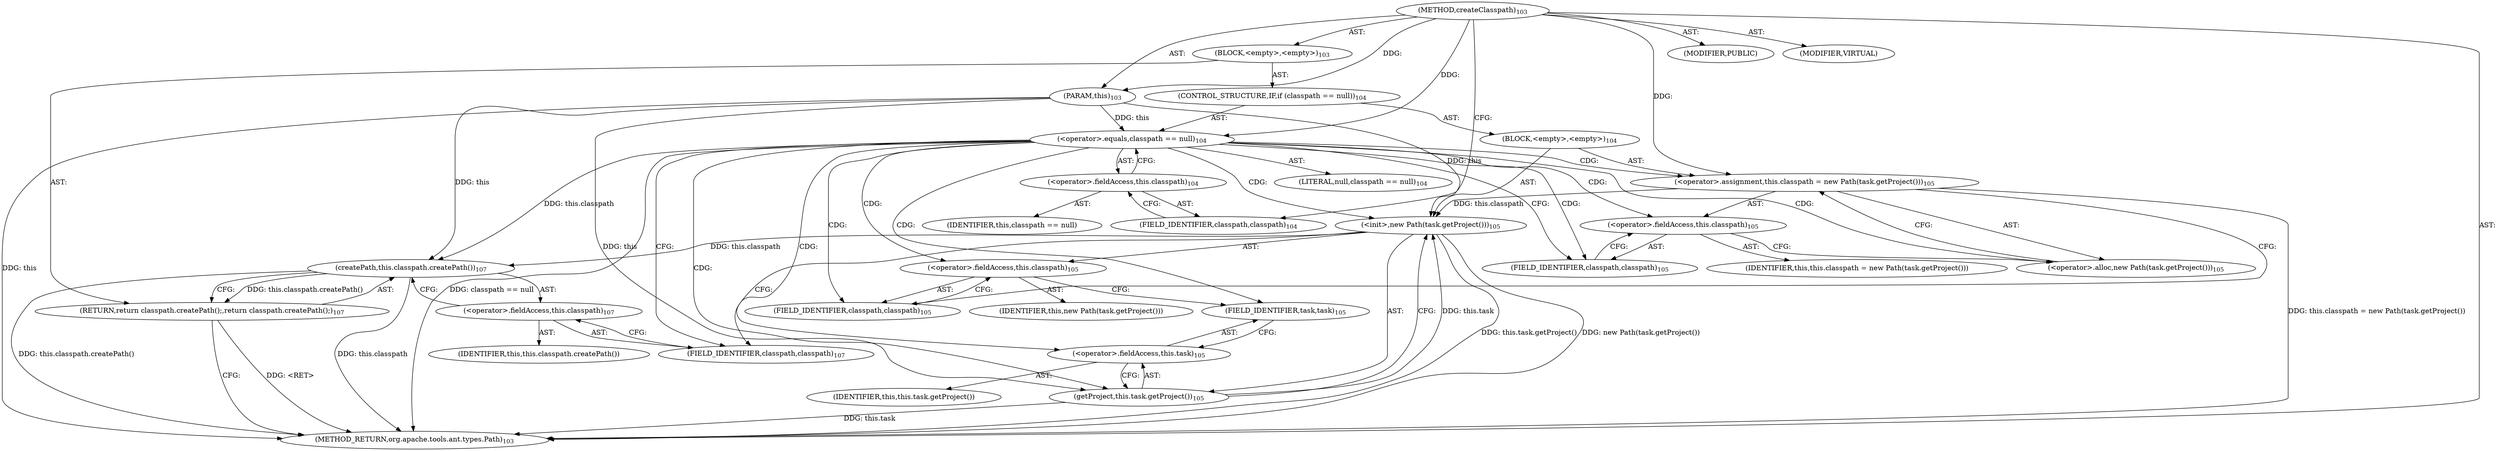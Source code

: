 digraph "createClasspath" {  
"111669149696" [label = <(METHOD,createClasspath)<SUB>103</SUB>> ]
"115964116998" [label = <(PARAM,this)<SUB>103</SUB>> ]
"25769803776" [label = <(BLOCK,&lt;empty&gt;,&lt;empty&gt;)<SUB>103</SUB>> ]
"47244640256" [label = <(CONTROL_STRUCTURE,IF,if (classpath == null))<SUB>104</SUB>> ]
"30064771072" [label = <(&lt;operator&gt;.equals,classpath == null)<SUB>104</SUB>> ]
"30064771073" [label = <(&lt;operator&gt;.fieldAccess,this.classpath)<SUB>104</SUB>> ]
"68719476742" [label = <(IDENTIFIER,this,classpath == null)> ]
"55834574848" [label = <(FIELD_IDENTIFIER,classpath,classpath)<SUB>104</SUB>> ]
"90194313216" [label = <(LITERAL,null,classpath == null)<SUB>104</SUB>> ]
"25769803777" [label = <(BLOCK,&lt;empty&gt;,&lt;empty&gt;)<SUB>104</SUB>> ]
"30064771074" [label = <(&lt;operator&gt;.assignment,this.classpath = new Path(task.getProject()))<SUB>105</SUB>> ]
"30064771075" [label = <(&lt;operator&gt;.fieldAccess,this.classpath)<SUB>105</SUB>> ]
"68719476743" [label = <(IDENTIFIER,this,this.classpath = new Path(task.getProject()))> ]
"55834574849" [label = <(FIELD_IDENTIFIER,classpath,classpath)<SUB>105</SUB>> ]
"30064771076" [label = <(&lt;operator&gt;.alloc,new Path(task.getProject()))<SUB>105</SUB>> ]
"30064771077" [label = <(&lt;init&gt;,new Path(task.getProject()))<SUB>105</SUB>> ]
"30064771078" [label = <(&lt;operator&gt;.fieldAccess,this.classpath)<SUB>105</SUB>> ]
"68719476744" [label = <(IDENTIFIER,this,new Path(task.getProject()))> ]
"55834574850" [label = <(FIELD_IDENTIFIER,classpath,classpath)<SUB>105</SUB>> ]
"30064771079" [label = <(getProject,this.task.getProject())<SUB>105</SUB>> ]
"30064771080" [label = <(&lt;operator&gt;.fieldAccess,this.task)<SUB>105</SUB>> ]
"68719476745" [label = <(IDENTIFIER,this,this.task.getProject())> ]
"55834574851" [label = <(FIELD_IDENTIFIER,task,task)<SUB>105</SUB>> ]
"146028888064" [label = <(RETURN,return classpath.createPath();,return classpath.createPath();)<SUB>107</SUB>> ]
"30064771081" [label = <(createPath,this.classpath.createPath())<SUB>107</SUB>> ]
"30064771082" [label = <(&lt;operator&gt;.fieldAccess,this.classpath)<SUB>107</SUB>> ]
"68719476746" [label = <(IDENTIFIER,this,this.classpath.createPath())> ]
"55834574852" [label = <(FIELD_IDENTIFIER,classpath,classpath)<SUB>107</SUB>> ]
"133143986181" [label = <(MODIFIER,PUBLIC)> ]
"133143986182" [label = <(MODIFIER,VIRTUAL)> ]
"128849018880" [label = <(METHOD_RETURN,org.apache.tools.ant.types.Path)<SUB>103</SUB>> ]
  "111669149696" -> "115964116998"  [ label = "AST: "] 
  "111669149696" -> "25769803776"  [ label = "AST: "] 
  "111669149696" -> "133143986181"  [ label = "AST: "] 
  "111669149696" -> "133143986182"  [ label = "AST: "] 
  "111669149696" -> "128849018880"  [ label = "AST: "] 
  "25769803776" -> "47244640256"  [ label = "AST: "] 
  "25769803776" -> "146028888064"  [ label = "AST: "] 
  "47244640256" -> "30064771072"  [ label = "AST: "] 
  "47244640256" -> "25769803777"  [ label = "AST: "] 
  "30064771072" -> "30064771073"  [ label = "AST: "] 
  "30064771072" -> "90194313216"  [ label = "AST: "] 
  "30064771073" -> "68719476742"  [ label = "AST: "] 
  "30064771073" -> "55834574848"  [ label = "AST: "] 
  "25769803777" -> "30064771074"  [ label = "AST: "] 
  "25769803777" -> "30064771077"  [ label = "AST: "] 
  "30064771074" -> "30064771075"  [ label = "AST: "] 
  "30064771074" -> "30064771076"  [ label = "AST: "] 
  "30064771075" -> "68719476743"  [ label = "AST: "] 
  "30064771075" -> "55834574849"  [ label = "AST: "] 
  "30064771077" -> "30064771078"  [ label = "AST: "] 
  "30064771077" -> "30064771079"  [ label = "AST: "] 
  "30064771078" -> "68719476744"  [ label = "AST: "] 
  "30064771078" -> "55834574850"  [ label = "AST: "] 
  "30064771079" -> "30064771080"  [ label = "AST: "] 
  "30064771080" -> "68719476745"  [ label = "AST: "] 
  "30064771080" -> "55834574851"  [ label = "AST: "] 
  "146028888064" -> "30064771081"  [ label = "AST: "] 
  "30064771081" -> "30064771082"  [ label = "AST: "] 
  "30064771082" -> "68719476746"  [ label = "AST: "] 
  "30064771082" -> "55834574852"  [ label = "AST: "] 
  "146028888064" -> "128849018880"  [ label = "CFG: "] 
  "30064771072" -> "55834574849"  [ label = "CFG: "] 
  "30064771072" -> "55834574852"  [ label = "CFG: "] 
  "30064771081" -> "146028888064"  [ label = "CFG: "] 
  "30064771073" -> "30064771072"  [ label = "CFG: "] 
  "30064771074" -> "55834574850"  [ label = "CFG: "] 
  "30064771077" -> "55834574852"  [ label = "CFG: "] 
  "30064771082" -> "30064771081"  [ label = "CFG: "] 
  "55834574848" -> "30064771073"  [ label = "CFG: "] 
  "30064771075" -> "30064771076"  [ label = "CFG: "] 
  "30064771076" -> "30064771074"  [ label = "CFG: "] 
  "30064771078" -> "55834574851"  [ label = "CFG: "] 
  "30064771079" -> "30064771077"  [ label = "CFG: "] 
  "55834574852" -> "30064771082"  [ label = "CFG: "] 
  "55834574849" -> "30064771075"  [ label = "CFG: "] 
  "55834574850" -> "30064771078"  [ label = "CFG: "] 
  "30064771080" -> "30064771079"  [ label = "CFG: "] 
  "55834574851" -> "30064771080"  [ label = "CFG: "] 
  "111669149696" -> "55834574848"  [ label = "CFG: "] 
  "146028888064" -> "128849018880"  [ label = "DDG: &lt;RET&gt;"] 
  "115964116998" -> "128849018880"  [ label = "DDG: this"] 
  "30064771072" -> "128849018880"  [ label = "DDG: classpath == null"] 
  "30064771074" -> "128849018880"  [ label = "DDG: this.classpath = new Path(task.getProject())"] 
  "30064771079" -> "128849018880"  [ label = "DDG: this.task"] 
  "30064771077" -> "128849018880"  [ label = "DDG: this.task.getProject()"] 
  "30064771077" -> "128849018880"  [ label = "DDG: new Path(task.getProject())"] 
  "30064771081" -> "128849018880"  [ label = "DDG: this.classpath"] 
  "30064771081" -> "128849018880"  [ label = "DDG: this.classpath.createPath()"] 
  "111669149696" -> "115964116998"  [ label = "DDG: "] 
  "30064771081" -> "146028888064"  [ label = "DDG: this.classpath.createPath()"] 
  "115964116998" -> "30064771072"  [ label = "DDG: this"] 
  "111669149696" -> "30064771072"  [ label = "DDG: "] 
  "111669149696" -> "30064771074"  [ label = "DDG: "] 
  "115964116998" -> "30064771081"  [ label = "DDG: this"] 
  "30064771072" -> "30064771081"  [ label = "DDG: this.classpath"] 
  "30064771077" -> "30064771081"  [ label = "DDG: this.classpath"] 
  "115964116998" -> "30064771077"  [ label = "DDG: this"] 
  "30064771074" -> "30064771077"  [ label = "DDG: this.classpath"] 
  "30064771079" -> "30064771077"  [ label = "DDG: this.task"] 
  "115964116998" -> "30064771079"  [ label = "DDG: this"] 
  "30064771072" -> "55834574849"  [ label = "CDG: "] 
  "30064771072" -> "55834574850"  [ label = "CDG: "] 
  "30064771072" -> "55834574851"  [ label = "CDG: "] 
  "30064771072" -> "30064771080"  [ label = "CDG: "] 
  "30064771072" -> "30064771074"  [ label = "CDG: "] 
  "30064771072" -> "30064771075"  [ label = "CDG: "] 
  "30064771072" -> "30064771076"  [ label = "CDG: "] 
  "30064771072" -> "30064771077"  [ label = "CDG: "] 
  "30064771072" -> "30064771078"  [ label = "CDG: "] 
  "30064771072" -> "30064771079"  [ label = "CDG: "] 
}
